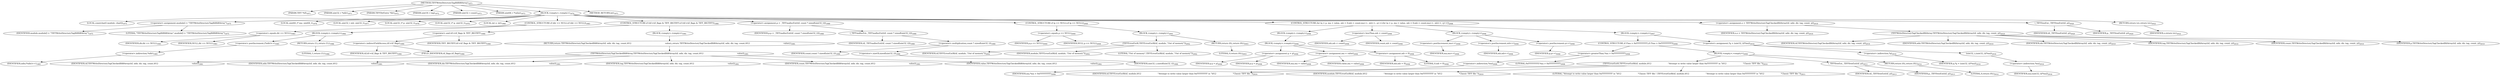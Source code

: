 digraph "TIFFWriteDirectoryTagIfdIfd8Array" {  
"69168" [label = <(METHOD,TIFFWriteDirectoryTagIfdIfd8Array)<SUB>1971</SUB>> ]
"69169" [label = <(PARAM,TIFF *tif)<SUB>1971</SUB>> ]
"69170" [label = <(PARAM,uint32_t *ndir)<SUB>1971</SUB>> ]
"69171" [label = <(PARAM,TIFFDirEntry *dir)<SUB>1972</SUB>> ]
"69172" [label = <(PARAM,uint16_t tag)<SUB>1972</SUB>> ]
"69173" [label = <(PARAM,uint32_t count)<SUB>1973</SUB>> ]
"69174" [label = <(PARAM,uint64_t *value)<SUB>1973</SUB>> ]
"69175" [label = <(BLOCK,&lt;empty&gt;,&lt;empty&gt;)<SUB>1974</SUB>> ]
"69176" [label = <(LOCAL,constchar[] module: char[])<SUB>1975</SUB>> ]
"69177" [label = <(&lt;operator&gt;.assignment,module[] = &quot;TIFFWriteDirectoryTagIfdIfd8Array&quot;)<SUB>1975</SUB>> ]
"69178" [label = <(IDENTIFIER,module,module[] = &quot;TIFFWriteDirectoryTagIfdIfd8Array&quot;)<SUB>1975</SUB>> ]
"69179" [label = <(LITERAL,&quot;TIFFWriteDirectoryTagIfdIfd8Array&quot;,module[] = &quot;TIFFWriteDirectoryTagIfdIfd8Array&quot;)<SUB>1975</SUB>> ]
"69180" [label = <(LOCAL,uint64_t* ma: uint64_t)<SUB>1976</SUB>> ]
"69181" [label = <(LOCAL,uint32_t mb: uint32_t)<SUB>1977</SUB>> ]
"69182" [label = <(LOCAL,uint32_t* p: uint32_t)<SUB>1978</SUB>> ]
"69183" [label = <(LOCAL,uint32_t* q: uint32_t)<SUB>1979</SUB>> ]
"69184" [label = <(LOCAL,int o: int)<SUB>1980</SUB>> ]
"69185" [label = <(CONTROL_STRUCTURE,if (dir == NULL),if (dir == NULL))<SUB>1983</SUB>> ]
"69186" [label = <(&lt;operator&gt;.equals,dir == NULL)<SUB>1983</SUB>> ]
"69187" [label = <(IDENTIFIER,dir,dir == NULL)<SUB>1983</SUB>> ]
"69188" [label = <(IDENTIFIER,NULL,dir == NULL)<SUB>1983</SUB>> ]
"69189" [label = <(BLOCK,&lt;empty&gt;,&lt;empty&gt;)<SUB>1984</SUB>> ]
"69190" [label = <(&lt;operator&gt;.postIncrement,(*ndir)++)<SUB>1985</SUB>> ]
"69191" [label = <(&lt;operator&gt;.indirection,*ndir)<SUB>1985</SUB>> ]
"69192" [label = <(IDENTIFIER,ndir,(*ndir)++)<SUB>1985</SUB>> ]
"69193" [label = <(RETURN,return (1);,return (1);)<SUB>1986</SUB>> ]
"69194" [label = <(LITERAL,1,return (1);)<SUB>1986</SUB>> ]
"69195" [label = <(CONTROL_STRUCTURE,if (tif-&gt;tif_flags &amp; TIFF_BIGTIFF),if (tif-&gt;tif_flags &amp; TIFF_BIGTIFF))<SUB>1990</SUB>> ]
"69196" [label = <(&lt;operator&gt;.and,tif-&gt;tif_flags &amp; TIFF_BIGTIFF)<SUB>1990</SUB>> ]
"69197" [label = <(&lt;operator&gt;.indirectFieldAccess,tif-&gt;tif_flags)<SUB>1990</SUB>> ]
"69198" [label = <(IDENTIFIER,tif,tif-&gt;tif_flags &amp; TIFF_BIGTIFF)<SUB>1990</SUB>> ]
"69199" [label = <(FIELD_IDENTIFIER,tif_flags,tif_flags)<SUB>1990</SUB>> ]
"69200" [label = <(IDENTIFIER,TIFF_BIGTIFF,tif-&gt;tif_flags &amp; TIFF_BIGTIFF)<SUB>1990</SUB>> ]
"69201" [label = <(BLOCK,&lt;empty&gt;,&lt;empty&gt;)<SUB>1991</SUB>> ]
"69202" [label = <(RETURN,return TIFFWriteDirectoryTagCheckedIfd8Array(tif, ndir, dir, tag, count,\012                                                     value);,return TIFFWriteDirectoryTagCheckedIfd8Array(tif, ndir, dir, tag, count,\012                                                     value);)<SUB>1991</SUB>> ]
"69203" [label = <(TIFFWriteDirectoryTagCheckedIfd8Array,TIFFWriteDirectoryTagCheckedIfd8Array(tif, ndir, dir, tag, count,\012                                                     value))<SUB>1991</SUB>> ]
"69204" [label = <(IDENTIFIER,tif,TIFFWriteDirectoryTagCheckedIfd8Array(tif, ndir, dir, tag, count,\012                                                     value))<SUB>1991</SUB>> ]
"69205" [label = <(IDENTIFIER,ndir,TIFFWriteDirectoryTagCheckedIfd8Array(tif, ndir, dir, tag, count,\012                                                     value))<SUB>1991</SUB>> ]
"69206" [label = <(IDENTIFIER,dir,TIFFWriteDirectoryTagCheckedIfd8Array(tif, ndir, dir, tag, count,\012                                                     value))<SUB>1991</SUB>> ]
"69207" [label = <(IDENTIFIER,tag,TIFFWriteDirectoryTagCheckedIfd8Array(tif, ndir, dir, tag, count,\012                                                     value))<SUB>1991</SUB>> ]
"69208" [label = <(IDENTIFIER,count,TIFFWriteDirectoryTagCheckedIfd8Array(tif, ndir, dir, tag, count,\012                                                     value))<SUB>1991</SUB>> ]
"69209" [label = <(IDENTIFIER,value,TIFFWriteDirectoryTagCheckedIfd8Array(tif, ndir, dir, tag, count,\012                                                     value))<SUB>1992</SUB>> ]
"69210" [label = <(&lt;operator&gt;.assignment,p = _TIFFmallocExt(tif, count * sizeof(uint32_t)))<SUB>1999</SUB>> ]
"69211" [label = <(IDENTIFIER,p,p = _TIFFmallocExt(tif, count * sizeof(uint32_t)))<SUB>1999</SUB>> ]
"69212" [label = <(_TIFFmallocExt,_TIFFmallocExt(tif, count * sizeof(uint32_t)))<SUB>1999</SUB>> ]
"69213" [label = <(IDENTIFIER,tif,_TIFFmallocExt(tif, count * sizeof(uint32_t)))<SUB>1999</SUB>> ]
"69214" [label = <(&lt;operator&gt;.multiplication,count * sizeof(uint32_t))<SUB>1999</SUB>> ]
"69215" [label = <(IDENTIFIER,count,count * sizeof(uint32_t))<SUB>1999</SUB>> ]
"69216" [label = <(&lt;operator&gt;.sizeOf,sizeof(uint32_t))<SUB>1999</SUB>> ]
"69217" [label = <(IDENTIFIER,uint32_t,sizeof(uint32_t))<SUB>1999</SUB>> ]
"69218" [label = <(CONTROL_STRUCTURE,if (p == NULL),if (p == NULL))<SUB>2000</SUB>> ]
"69219" [label = <(&lt;operator&gt;.equals,p == NULL)<SUB>2000</SUB>> ]
"69220" [label = <(IDENTIFIER,p,p == NULL)<SUB>2000</SUB>> ]
"69221" [label = <(IDENTIFIER,NULL,p == NULL)<SUB>2000</SUB>> ]
"69222" [label = <(BLOCK,&lt;empty&gt;,&lt;empty&gt;)<SUB>2001</SUB>> ]
"69223" [label = <(TIFFErrorExtR,TIFFErrorExtR(tif, module, &quot;Out of memory&quot;))<SUB>2002</SUB>> ]
"69224" [label = <(IDENTIFIER,tif,TIFFErrorExtR(tif, module, &quot;Out of memory&quot;))<SUB>2002</SUB>> ]
"69225" [label = <(IDENTIFIER,module,TIFFErrorExtR(tif, module, &quot;Out of memory&quot;))<SUB>2002</SUB>> ]
"69226" [label = <(LITERAL,&quot;Out of memory&quot;,TIFFErrorExtR(tif, module, &quot;Out of memory&quot;))<SUB>2002</SUB>> ]
"69227" [label = <(RETURN,return (0);,return (0);)<SUB>2003</SUB>> ]
"69228" [label = <(LITERAL,0,return (0);)<SUB>2003</SUB>> ]
"69229" [label = <(CONTROL_STRUCTURE,for (q = p, ma = value, mb = 0;mb &lt; count;ma++, mb++, q++),for (q = p, ma = value, mb = 0;mb &lt; count;ma++, mb++, q++))<SUB>2006</SUB>> ]
"69230" [label = <(BLOCK,&lt;empty&gt;,&lt;empty&gt;)<SUB>2006</SUB>> ]
"69231" [label = <(BLOCK,&lt;empty&gt;,&lt;empty&gt;)<SUB>2006</SUB>> ]
"69232" [label = <(&lt;operator&gt;.assignment,q = p)<SUB>2006</SUB>> ]
"69233" [label = <(IDENTIFIER,q,q = p)<SUB>2006</SUB>> ]
"69234" [label = <(IDENTIFIER,p,q = p)<SUB>2006</SUB>> ]
"69235" [label = <(&lt;operator&gt;.assignment,ma = value)<SUB>2006</SUB>> ]
"69236" [label = <(IDENTIFIER,ma,ma = value)<SUB>2006</SUB>> ]
"69237" [label = <(IDENTIFIER,value,ma = value)<SUB>2006</SUB>> ]
"69238" [label = <(&lt;operator&gt;.assignment,mb = 0)<SUB>2006</SUB>> ]
"69239" [label = <(IDENTIFIER,mb,mb = 0)<SUB>2006</SUB>> ]
"69240" [label = <(LITERAL,0,mb = 0)<SUB>2006</SUB>> ]
"69241" [label = <(&lt;operator&gt;.lessThan,mb &lt; count)<SUB>2006</SUB>> ]
"69242" [label = <(IDENTIFIER,mb,mb &lt; count)<SUB>2006</SUB>> ]
"69243" [label = <(IDENTIFIER,count,mb &lt; count)<SUB>2006</SUB>> ]
"69244" [label = <(BLOCK,&lt;empty&gt;,&lt;empty&gt;)<SUB>2006</SUB>> ]
"69245" [label = <(&lt;operator&gt;.postIncrement,ma++)<SUB>2006</SUB>> ]
"69246" [label = <(IDENTIFIER,ma,ma++)<SUB>2006</SUB>> ]
"69247" [label = <(&lt;operator&gt;.postIncrement,mb++)<SUB>2006</SUB>> ]
"69248" [label = <(IDENTIFIER,mb,mb++)<SUB>2006</SUB>> ]
"69249" [label = <(&lt;operator&gt;.postIncrement,q++)<SUB>2006</SUB>> ]
"69250" [label = <(IDENTIFIER,q,q++)<SUB>2006</SUB>> ]
"69251" [label = <(BLOCK,&lt;empty&gt;,&lt;empty&gt;)<SUB>2007</SUB>> ]
"69252" [label = <(CONTROL_STRUCTURE,if (*ma &gt; 0xFFFFFFFF),if (*ma &gt; 0xFFFFFFFF))<SUB>2008</SUB>> ]
"69253" [label = <(&lt;operator&gt;.greaterThan,*ma &gt; 0xFFFFFFFF)<SUB>2008</SUB>> ]
"69254" [label = <(&lt;operator&gt;.indirection,*ma)<SUB>2008</SUB>> ]
"69255" [label = <(IDENTIFIER,ma,*ma &gt; 0xFFFFFFFF)<SUB>2008</SUB>> ]
"69256" [label = <(LITERAL,0xFFFFFFFF,*ma &gt; 0xFFFFFFFF)<SUB>2008</SUB>> ]
"69257" [label = <(BLOCK,&lt;empty&gt;,&lt;empty&gt;)<SUB>2009</SUB>> ]
"69258" [label = <(TIFFErrorExtR,TIFFErrorExtR(tif, module,\012                          &quot;Attempt to write value larger than 0xFFFFFFFF in &quot;\012                          &quot;Classic TIFF file.&quot;))<SUB>2010</SUB>> ]
"69259" [label = <(IDENTIFIER,tif,TIFFErrorExtR(tif, module,\012                          &quot;Attempt to write value larger than 0xFFFFFFFF in &quot;\012                          &quot;Classic TIFF file.&quot;))<SUB>2010</SUB>> ]
"69260" [label = <(IDENTIFIER,module,TIFFErrorExtR(tif, module,\012                          &quot;Attempt to write value larger than 0xFFFFFFFF in &quot;\012                          &quot;Classic TIFF file.&quot;))<SUB>2010</SUB>> ]
"69261" [label = <(LITERAL,&quot;Attempt to write value larger than 0xFFFFFFFF in &quot;\012                          &quot;Classic TIFF file.&quot;,TIFFErrorExtR(tif, module,\012                          &quot;Attempt to write value larger than 0xFFFFFFFF in &quot;\012                          &quot;Classic TIFF file.&quot;))<SUB>2011</SUB>> ]
"69262" [label = <(_TIFFfreeExt,_TIFFfreeExt(tif, p))<SUB>2013</SUB>> ]
"69263" [label = <(IDENTIFIER,tif,_TIFFfreeExt(tif, p))<SUB>2013</SUB>> ]
"69264" [label = <(IDENTIFIER,p,_TIFFfreeExt(tif, p))<SUB>2013</SUB>> ]
"69265" [label = <(RETURN,return (0);,return (0);)<SUB>2014</SUB>> ]
"69266" [label = <(LITERAL,0,return (0);)<SUB>2014</SUB>> ]
"69267" [label = <(&lt;operator&gt;.assignment,*q = (uint32_t)(*ma))<SUB>2016</SUB>> ]
"69268" [label = <(&lt;operator&gt;.indirection,*q)<SUB>2016</SUB>> ]
"69269" [label = <(IDENTIFIER,q,*q = (uint32_t)(*ma))<SUB>2016</SUB>> ]
"69270" [label = <(uint32_t,(uint32_t)(*ma))<SUB>2016</SUB>> ]
"69271" [label = <(&lt;operator&gt;.indirection,*ma)<SUB>2016</SUB>> ]
"69272" [label = <(IDENTIFIER,ma,(uint32_t)(*ma))<SUB>2016</SUB>> ]
"69273" [label = <(&lt;operator&gt;.assignment,o = TIFFWriteDirectoryTagCheckedIfdArray(tif, ndir, dir, tag, count, p))<SUB>2019</SUB>> ]
"69274" [label = <(IDENTIFIER,o,o = TIFFWriteDirectoryTagCheckedIfdArray(tif, ndir, dir, tag, count, p))<SUB>2019</SUB>> ]
"69275" [label = <(TIFFWriteDirectoryTagCheckedIfdArray,TIFFWriteDirectoryTagCheckedIfdArray(tif, ndir, dir, tag, count, p))<SUB>2019</SUB>> ]
"69276" [label = <(IDENTIFIER,tif,TIFFWriteDirectoryTagCheckedIfdArray(tif, ndir, dir, tag, count, p))<SUB>2019</SUB>> ]
"69277" [label = <(IDENTIFIER,ndir,TIFFWriteDirectoryTagCheckedIfdArray(tif, ndir, dir, tag, count, p))<SUB>2019</SUB>> ]
"69278" [label = <(IDENTIFIER,dir,TIFFWriteDirectoryTagCheckedIfdArray(tif, ndir, dir, tag, count, p))<SUB>2019</SUB>> ]
"69279" [label = <(IDENTIFIER,tag,TIFFWriteDirectoryTagCheckedIfdArray(tif, ndir, dir, tag, count, p))<SUB>2019</SUB>> ]
"69280" [label = <(IDENTIFIER,count,TIFFWriteDirectoryTagCheckedIfdArray(tif, ndir, dir, tag, count, p))<SUB>2019</SUB>> ]
"69281" [label = <(IDENTIFIER,p,TIFFWriteDirectoryTagCheckedIfdArray(tif, ndir, dir, tag, count, p))<SUB>2019</SUB>> ]
"69282" [label = <(_TIFFfreeExt,_TIFFfreeExt(tif, p))<SUB>2020</SUB>> ]
"69283" [label = <(IDENTIFIER,tif,_TIFFfreeExt(tif, p))<SUB>2020</SUB>> ]
"69284" [label = <(IDENTIFIER,p,_TIFFfreeExt(tif, p))<SUB>2020</SUB>> ]
"69285" [label = <(RETURN,return (o);,return (o);)<SUB>2022</SUB>> ]
"69286" [label = <(IDENTIFIER,o,return (o);)<SUB>2022</SUB>> ]
"69287" [label = <(METHOD_RETURN,int)<SUB>1971</SUB>> ]
  "69168" -> "69169" 
  "69168" -> "69170" 
  "69168" -> "69171" 
  "69168" -> "69172" 
  "69168" -> "69173" 
  "69168" -> "69174" 
  "69168" -> "69175" 
  "69168" -> "69287" 
  "69175" -> "69176" 
  "69175" -> "69177" 
  "69175" -> "69180" 
  "69175" -> "69181" 
  "69175" -> "69182" 
  "69175" -> "69183" 
  "69175" -> "69184" 
  "69175" -> "69185" 
  "69175" -> "69195" 
  "69175" -> "69210" 
  "69175" -> "69218" 
  "69175" -> "69229" 
  "69175" -> "69273" 
  "69175" -> "69282" 
  "69175" -> "69285" 
  "69177" -> "69178" 
  "69177" -> "69179" 
  "69185" -> "69186" 
  "69185" -> "69189" 
  "69186" -> "69187" 
  "69186" -> "69188" 
  "69189" -> "69190" 
  "69189" -> "69193" 
  "69190" -> "69191" 
  "69191" -> "69192" 
  "69193" -> "69194" 
  "69195" -> "69196" 
  "69195" -> "69201" 
  "69196" -> "69197" 
  "69196" -> "69200" 
  "69197" -> "69198" 
  "69197" -> "69199" 
  "69201" -> "69202" 
  "69202" -> "69203" 
  "69203" -> "69204" 
  "69203" -> "69205" 
  "69203" -> "69206" 
  "69203" -> "69207" 
  "69203" -> "69208" 
  "69203" -> "69209" 
  "69210" -> "69211" 
  "69210" -> "69212" 
  "69212" -> "69213" 
  "69212" -> "69214" 
  "69214" -> "69215" 
  "69214" -> "69216" 
  "69216" -> "69217" 
  "69218" -> "69219" 
  "69218" -> "69222" 
  "69219" -> "69220" 
  "69219" -> "69221" 
  "69222" -> "69223" 
  "69222" -> "69227" 
  "69223" -> "69224" 
  "69223" -> "69225" 
  "69223" -> "69226" 
  "69227" -> "69228" 
  "69229" -> "69230" 
  "69229" -> "69241" 
  "69229" -> "69244" 
  "69229" -> "69251" 
  "69230" -> "69231" 
  "69231" -> "69232" 
  "69231" -> "69235" 
  "69231" -> "69238" 
  "69232" -> "69233" 
  "69232" -> "69234" 
  "69235" -> "69236" 
  "69235" -> "69237" 
  "69238" -> "69239" 
  "69238" -> "69240" 
  "69241" -> "69242" 
  "69241" -> "69243" 
  "69244" -> "69245" 
  "69244" -> "69247" 
  "69244" -> "69249" 
  "69245" -> "69246" 
  "69247" -> "69248" 
  "69249" -> "69250" 
  "69251" -> "69252" 
  "69251" -> "69267" 
  "69252" -> "69253" 
  "69252" -> "69257" 
  "69253" -> "69254" 
  "69253" -> "69256" 
  "69254" -> "69255" 
  "69257" -> "69258" 
  "69257" -> "69262" 
  "69257" -> "69265" 
  "69258" -> "69259" 
  "69258" -> "69260" 
  "69258" -> "69261" 
  "69262" -> "69263" 
  "69262" -> "69264" 
  "69265" -> "69266" 
  "69267" -> "69268" 
  "69267" -> "69270" 
  "69268" -> "69269" 
  "69270" -> "69271" 
  "69271" -> "69272" 
  "69273" -> "69274" 
  "69273" -> "69275" 
  "69275" -> "69276" 
  "69275" -> "69277" 
  "69275" -> "69278" 
  "69275" -> "69279" 
  "69275" -> "69280" 
  "69275" -> "69281" 
  "69282" -> "69283" 
  "69282" -> "69284" 
  "69285" -> "69286" 
}
